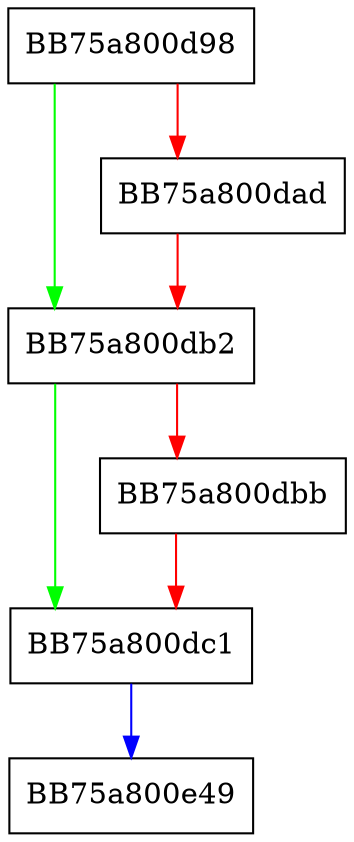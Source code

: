 digraph CreateInstance {
  node [shape="box"];
  graph [splines=ortho];
  BB75a800d98 -> BB75a800db2 [color="green"];
  BB75a800d98 -> BB75a800dad [color="red"];
  BB75a800dad -> BB75a800db2 [color="red"];
  BB75a800db2 -> BB75a800dc1 [color="green"];
  BB75a800db2 -> BB75a800dbb [color="red"];
  BB75a800dbb -> BB75a800dc1 [color="red"];
  BB75a800dc1 -> BB75a800e49 [color="blue"];
}